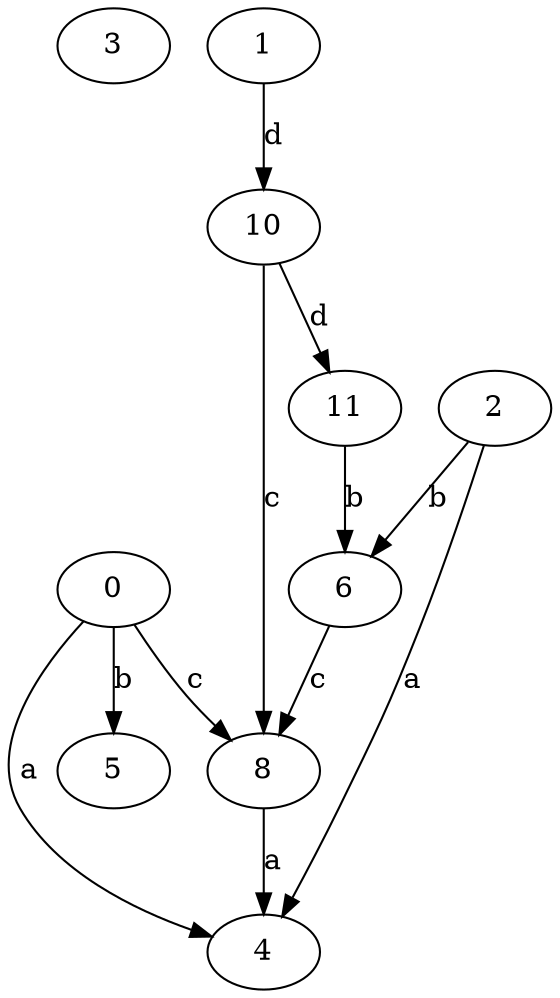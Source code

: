 strict digraph  {
3;
4;
5;
6;
0;
1;
8;
10;
11;
2;
6 -> 8  [label=c];
0 -> 4  [label=a];
0 -> 5  [label=b];
0 -> 8  [label=c];
1 -> 10  [label=d];
8 -> 4  [label=a];
10 -> 8  [label=c];
10 -> 11  [label=d];
11 -> 6  [label=b];
2 -> 4  [label=a];
2 -> 6  [label=b];
}
